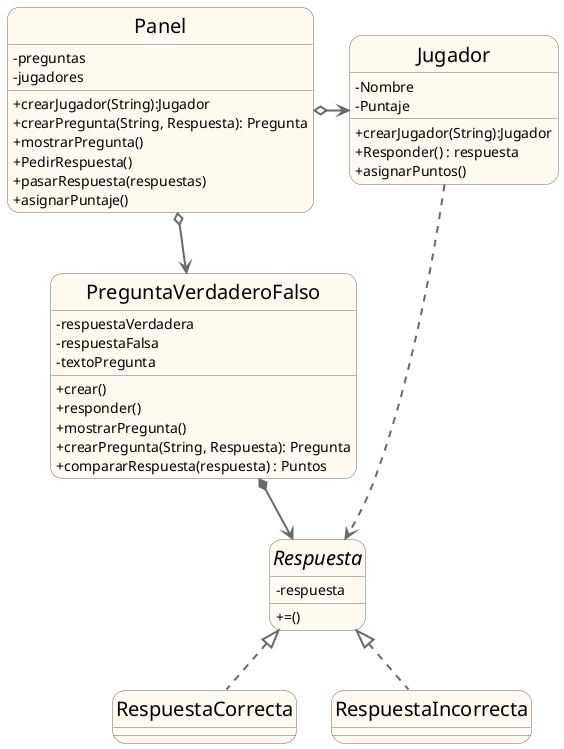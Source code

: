 @startuml TP2
hide circle
skinparam classAttributeIconSize 0
skinparam roundcorner 25
skinparam sequenceArrowThickness 2
skinparam classFontSize 20

skinparam class {
BackgroundColor FloralWhite
ArrowColor DimGray
BorderColor DimGray
}

class Jugador{
        - Nombre
        - Puntaje
        + crearJugador(String):Jugador
        + Responder() : respuesta
        + asignarPuntos()
}

class Panel{
       - preguntas
       - jugadores 
       + crearJugador(String):Jugador   
       + crearPregunta(String, Respuesta): Pregunta
       + mostrarPregunta()
       + PedirRespuesta()
       + pasarRespuesta(respuestas)
       + asignarPuntaje()
}

class PreguntaVerdaderoFalso{
        - respuestaVerdadera
        - respuestaFalsa
        - textoPregunta 
        + crear()
        + responder()
        + mostrarPregunta()
        + crearPregunta(String, Respuesta): Pregunta
        + compararRespuesta(respuesta) : Puntos   
}

interface Respuesta{
        - respuesta
        + =()
}
class RespuestaCorrecta{
}

class RespuestaIncorrecta{ 
}

' class Turno{
        
' }

Panel o-right-> Jugador
Panel o-down-> PreguntaVerdaderoFalso
RespuestaCorrecta .up.|> Respuesta
RespuestaIncorrecta .up.|> Respuesta
PreguntaVerdaderoFalso *-right-> Respuesta
Jugador ...> Respuesta

@enduml
